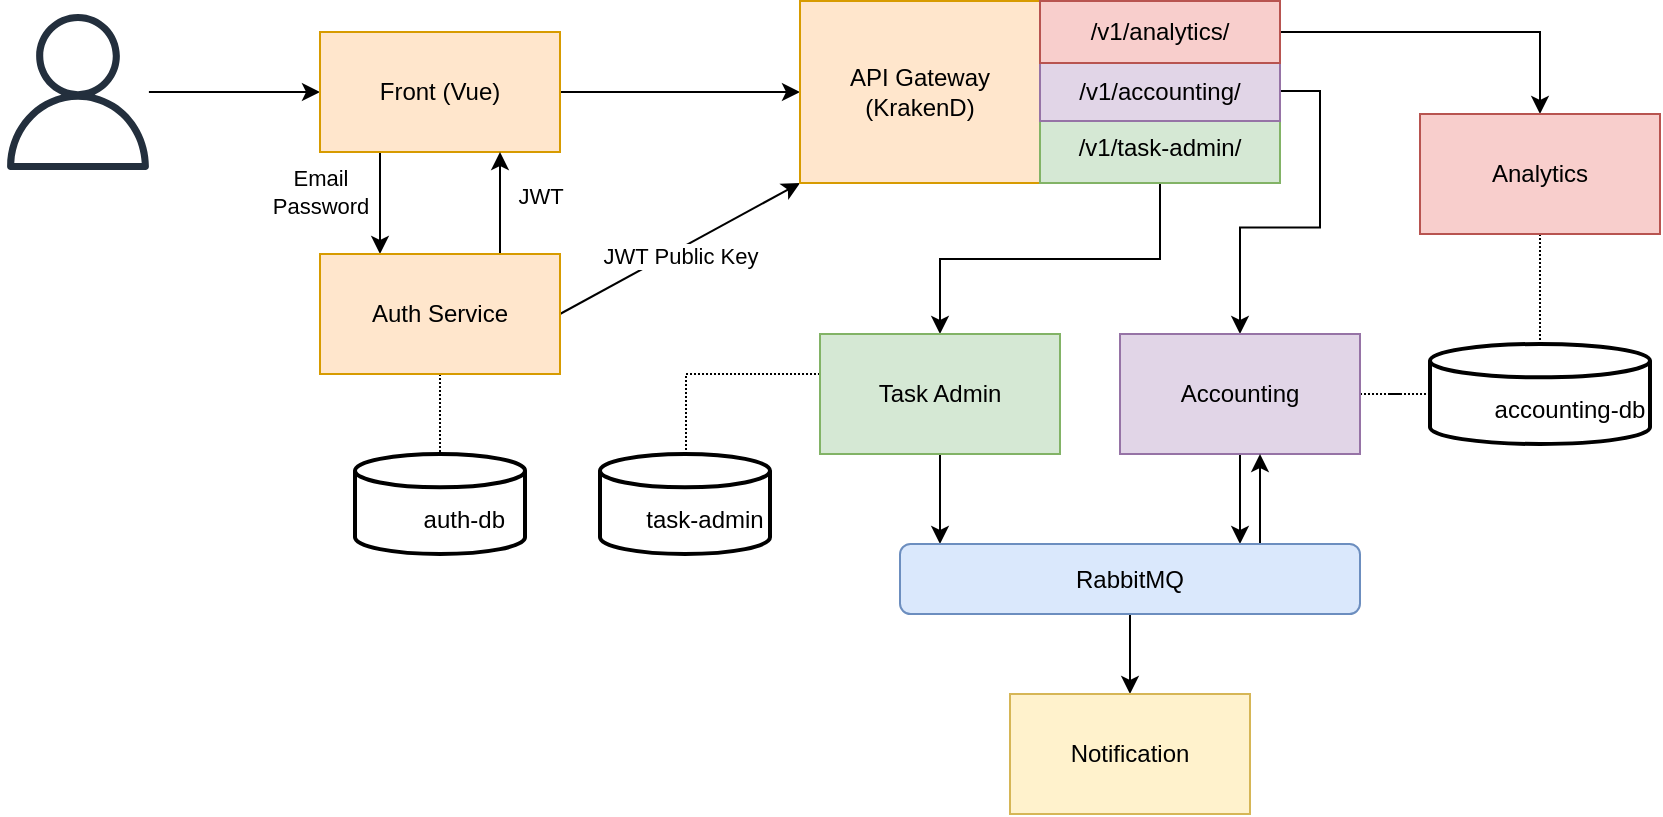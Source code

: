 <mxfile version="20.7.4" type="github">
  <diagram id="fQSt_fOK0Xsc4ARmpKlO" name="Page-1">
    <mxGraphModel dx="1026" dy="692" grid="1" gridSize="10" guides="1" tooltips="1" connect="1" arrows="1" fold="1" page="1" pageScale="1" pageWidth="827" pageHeight="1169" math="0" shadow="0">
      <root>
        <mxCell id="0" />
        <mxCell id="1" parent="0" />
        <mxCell id="g4wnJ7qk00Yk6ikP5ePi-3" style="edgeStyle=orthogonalEdgeStyle;rounded=0;orthogonalLoop=1;jettySize=auto;html=1;" edge="1" parent="1" source="g4wnJ7qk00Yk6ikP5ePi-1" target="g4wnJ7qk00Yk6ikP5ePi-2">
          <mxGeometry relative="1" as="geometry" />
        </mxCell>
        <mxCell id="g4wnJ7qk00Yk6ikP5ePi-1" value="" style="sketch=0;outlineConnect=0;fontColor=#232F3E;gradientColor=none;fillColor=#232F3D;strokeColor=none;dashed=0;verticalLabelPosition=bottom;verticalAlign=top;align=center;html=1;fontSize=12;fontStyle=0;aspect=fixed;pointerEvents=1;shape=mxgraph.aws4.user;" vertex="1" parent="1">
          <mxGeometry x="40" y="80" width="78" height="78" as="geometry" />
        </mxCell>
        <mxCell id="g4wnJ7qk00Yk6ikP5ePi-5" style="edgeStyle=orthogonalEdgeStyle;rounded=0;orthogonalLoop=1;jettySize=auto;html=1;exitX=0.25;exitY=1;exitDx=0;exitDy=0;entryX=0.25;entryY=0;entryDx=0;entryDy=0;" edge="1" parent="1" source="g4wnJ7qk00Yk6ikP5ePi-2" target="g4wnJ7qk00Yk6ikP5ePi-4">
          <mxGeometry relative="1" as="geometry" />
        </mxCell>
        <mxCell id="g4wnJ7qk00Yk6ikP5ePi-7" value="Email&lt;br&gt;Password" style="edgeLabel;html=1;align=center;verticalAlign=middle;resizable=0;points=[];" vertex="1" connectable="0" parent="g4wnJ7qk00Yk6ikP5ePi-5">
          <mxGeometry x="-0.216" y="2" relative="1" as="geometry">
            <mxPoint x="-32" as="offset" />
          </mxGeometry>
        </mxCell>
        <mxCell id="g4wnJ7qk00Yk6ikP5ePi-11" style="edgeStyle=none;rounded=0;orthogonalLoop=1;jettySize=auto;html=1;" edge="1" parent="1" source="g4wnJ7qk00Yk6ikP5ePi-2" target="g4wnJ7qk00Yk6ikP5ePi-9">
          <mxGeometry relative="1" as="geometry" />
        </mxCell>
        <mxCell id="g4wnJ7qk00Yk6ikP5ePi-2" value="Front (Vue)" style="rounded=0;whiteSpace=wrap;html=1;fillColor=#ffe6cc;strokeColor=#d79b00;" vertex="1" parent="1">
          <mxGeometry x="200" y="89" width="120" height="60" as="geometry" />
        </mxCell>
        <mxCell id="g4wnJ7qk00Yk6ikP5ePi-6" style="edgeStyle=orthogonalEdgeStyle;rounded=0;orthogonalLoop=1;jettySize=auto;html=1;exitX=0.75;exitY=0;exitDx=0;exitDy=0;entryX=0.75;entryY=1;entryDx=0;entryDy=0;" edge="1" parent="1" source="g4wnJ7qk00Yk6ikP5ePi-4" target="g4wnJ7qk00Yk6ikP5ePi-2">
          <mxGeometry relative="1" as="geometry" />
        </mxCell>
        <mxCell id="g4wnJ7qk00Yk6ikP5ePi-8" value="JWT" style="edgeLabel;html=1;align=center;verticalAlign=middle;resizable=0;points=[];" vertex="1" connectable="0" parent="g4wnJ7qk00Yk6ikP5ePi-6">
          <mxGeometry x="0.137" y="2" relative="1" as="geometry">
            <mxPoint x="22" as="offset" />
          </mxGeometry>
        </mxCell>
        <mxCell id="g4wnJ7qk00Yk6ikP5ePi-10" style="rounded=0;orthogonalLoop=1;jettySize=auto;html=1;entryX=0;entryY=1;entryDx=0;entryDy=0;exitX=1;exitY=0.5;exitDx=0;exitDy=0;" edge="1" parent="1" source="g4wnJ7qk00Yk6ikP5ePi-4" target="g4wnJ7qk00Yk6ikP5ePi-9">
          <mxGeometry relative="1" as="geometry" />
        </mxCell>
        <mxCell id="g4wnJ7qk00Yk6ikP5ePi-18" value="JWT Public Key" style="edgeLabel;html=1;align=center;verticalAlign=middle;resizable=0;points=[];" vertex="1" connectable="0" parent="g4wnJ7qk00Yk6ikP5ePi-10">
          <mxGeometry x="-0.221" y="-1" relative="1" as="geometry">
            <mxPoint x="13" y="-5" as="offset" />
          </mxGeometry>
        </mxCell>
        <mxCell id="g4wnJ7qk00Yk6ikP5ePi-81" style="edgeStyle=orthogonalEdgeStyle;rounded=0;orthogonalLoop=1;jettySize=auto;html=1;entryX=0.5;entryY=0;entryDx=0;entryDy=0;entryPerimeter=0;strokeColor=default;endArrow=none;endFill=0;dashed=1;dashPattern=1 1;" edge="1" parent="1" source="g4wnJ7qk00Yk6ikP5ePi-4" target="g4wnJ7qk00Yk6ikP5ePi-25">
          <mxGeometry relative="1" as="geometry" />
        </mxCell>
        <mxCell id="g4wnJ7qk00Yk6ikP5ePi-4" value="Auth Service" style="rounded=0;whiteSpace=wrap;html=1;fillColor=#ffe6cc;strokeColor=#d79b00;" vertex="1" parent="1">
          <mxGeometry x="200" y="200" width="120" height="60" as="geometry" />
        </mxCell>
        <mxCell id="g4wnJ7qk00Yk6ikP5ePi-9" value="API Gateway&lt;br&gt;(KrakenD)" style="rounded=0;whiteSpace=wrap;html=1;fillColor=#ffe6cc;strokeColor=#d79b00;" vertex="1" parent="1">
          <mxGeometry x="440" y="73.5" width="120" height="91" as="geometry" />
        </mxCell>
        <mxCell id="g4wnJ7qk00Yk6ikP5ePi-59" style="edgeStyle=elbowEdgeStyle;rounded=0;orthogonalLoop=1;jettySize=auto;html=1;entryX=0.5;entryY=0;entryDx=0;entryDy=0;strokeColor=default;endArrow=classic;endFill=1;elbow=vertical;" edge="1" parent="1" source="g4wnJ7qk00Yk6ikP5ePi-13" target="g4wnJ7qk00Yk6ikP5ePi-19">
          <mxGeometry relative="1" as="geometry" />
        </mxCell>
        <mxCell id="g4wnJ7qk00Yk6ikP5ePi-13" value="/v1/task-admin/" style="rounded=0;whiteSpace=wrap;html=1;fillColor=#d5e8d4;strokeColor=#82b366;" vertex="1" parent="1">
          <mxGeometry x="560" y="130" width="120" height="34.5" as="geometry" />
        </mxCell>
        <mxCell id="g4wnJ7qk00Yk6ikP5ePi-60" style="edgeStyle=orthogonalEdgeStyle;rounded=0;orthogonalLoop=1;jettySize=auto;html=1;entryX=0.5;entryY=0;entryDx=0;entryDy=0;strokeColor=default;endArrow=classic;endFill=1;exitX=1;exitY=0.5;exitDx=0;exitDy=0;" edge="1" parent="1" source="g4wnJ7qk00Yk6ikP5ePi-14" target="g4wnJ7qk00Yk6ikP5ePi-29">
          <mxGeometry x="-0.131" y="30" relative="1" as="geometry">
            <mxPoint as="offset" />
          </mxGeometry>
        </mxCell>
        <mxCell id="g4wnJ7qk00Yk6ikP5ePi-14" value="/v1/accounting/" style="rounded=0;whiteSpace=wrap;html=1;fillColor=#e1d5e7;strokeColor=#9673a6;" vertex="1" parent="1">
          <mxGeometry x="560" y="103.5" width="120" height="30" as="geometry" />
        </mxCell>
        <mxCell id="g4wnJ7qk00Yk6ikP5ePi-61" style="edgeStyle=orthogonalEdgeStyle;rounded=0;orthogonalLoop=1;jettySize=auto;html=1;strokeColor=default;endArrow=classic;endFill=1;" edge="1" parent="1" source="g4wnJ7qk00Yk6ikP5ePi-16" target="g4wnJ7qk00Yk6ikP5ePi-31">
          <mxGeometry relative="1" as="geometry" />
        </mxCell>
        <mxCell id="g4wnJ7qk00Yk6ikP5ePi-16" value="/v1/analytics/" style="rounded=0;whiteSpace=wrap;html=1;fillColor=#f8cecc;strokeColor=#b85450;" vertex="1" parent="1">
          <mxGeometry x="560" y="73.5" width="120" height="31" as="geometry" />
        </mxCell>
        <mxCell id="g4wnJ7qk00Yk6ikP5ePi-75" style="edgeStyle=orthogonalEdgeStyle;rounded=0;orthogonalLoop=1;jettySize=auto;html=1;exitX=0.5;exitY=1;exitDx=0;exitDy=0;strokeColor=default;endArrow=classic;endFill=1;" edge="1" parent="1" source="g4wnJ7qk00Yk6ikP5ePi-19" target="g4wnJ7qk00Yk6ikP5ePi-34">
          <mxGeometry relative="1" as="geometry">
            <Array as="points">
              <mxPoint x="510" y="330" />
              <mxPoint x="510" y="330" />
            </Array>
          </mxGeometry>
        </mxCell>
        <mxCell id="g4wnJ7qk00Yk6ikP5ePi-80" style="edgeStyle=orthogonalEdgeStyle;rounded=0;orthogonalLoop=1;jettySize=auto;html=1;strokeColor=default;endArrow=none;endFill=0;dashed=1;dashPattern=1 1;" edge="1" parent="1" source="g4wnJ7qk00Yk6ikP5ePi-19" target="g4wnJ7qk00Yk6ikP5ePi-20">
          <mxGeometry relative="1" as="geometry">
            <Array as="points">
              <mxPoint x="383" y="260" />
            </Array>
          </mxGeometry>
        </mxCell>
        <mxCell id="g4wnJ7qk00Yk6ikP5ePi-19" value="Task Admin" style="rounded=0;whiteSpace=wrap;html=1;fillColor=#d5e8d4;strokeColor=#82b366;" vertex="1" parent="1">
          <mxGeometry x="450" y="240" width="120" height="60" as="geometry" />
        </mxCell>
        <mxCell id="g4wnJ7qk00Yk6ikP5ePi-20" value="&lt;br&gt;&amp;nbsp; &amp;nbsp; &amp;nbsp; task-admin" style="strokeWidth=2;html=1;shape=mxgraph.flowchart.database;whiteSpace=wrap;" vertex="1" parent="1">
          <mxGeometry x="340" y="300" width="85" height="50" as="geometry" />
        </mxCell>
        <mxCell id="g4wnJ7qk00Yk6ikP5ePi-25" value="&amp;nbsp; &amp;nbsp; &amp;nbsp; &amp;nbsp;&lt;br&gt;&amp;nbsp; &amp;nbsp; &amp;nbsp; &amp;nbsp;auth-db" style="strokeWidth=2;html=1;shape=mxgraph.flowchart.database;whiteSpace=wrap;" vertex="1" parent="1">
          <mxGeometry x="217.5" y="300" width="85" height="50" as="geometry" />
        </mxCell>
        <mxCell id="g4wnJ7qk00Yk6ikP5ePi-26" value="&amp;nbsp; &amp;nbsp; &amp;nbsp; &lt;br&gt;&amp;nbsp; &amp;nbsp; &amp;nbsp; &amp;nbsp; &amp;nbsp;accounting-db" style="strokeWidth=2;html=1;shape=mxgraph.flowchart.database;whiteSpace=wrap;" vertex="1" parent="1">
          <mxGeometry x="755" y="245" width="110" height="50" as="geometry" />
        </mxCell>
        <mxCell id="g4wnJ7qk00Yk6ikP5ePi-74" style="edgeStyle=orthogonalEdgeStyle;rounded=0;orthogonalLoop=1;jettySize=auto;html=1;strokeColor=default;endArrow=classic;endFill=1;elbow=vertical;" edge="1" parent="1" source="g4wnJ7qk00Yk6ikP5ePi-29" target="g4wnJ7qk00Yk6ikP5ePi-34">
          <mxGeometry relative="1" as="geometry">
            <Array as="points">
              <mxPoint x="660" y="330" />
              <mxPoint x="660" y="330" />
            </Array>
          </mxGeometry>
        </mxCell>
        <mxCell id="g4wnJ7qk00Yk6ikP5ePi-87" style="edgeStyle=orthogonalEdgeStyle;rounded=0;orthogonalLoop=1;jettySize=auto;html=1;entryX=0;entryY=0.5;entryDx=0;entryDy=0;entryPerimeter=0;dashed=1;dashPattern=1 1;strokeColor=default;endArrow=none;endFill=0;" edge="1" parent="1" source="g4wnJ7qk00Yk6ikP5ePi-29" target="g4wnJ7qk00Yk6ikP5ePi-26">
          <mxGeometry relative="1" as="geometry" />
        </mxCell>
        <mxCell id="g4wnJ7qk00Yk6ikP5ePi-29" value="Accounting" style="rounded=0;whiteSpace=wrap;html=1;fillColor=#e1d5e7;strokeColor=#9673a6;" vertex="1" parent="1">
          <mxGeometry x="600" y="240" width="120" height="60" as="geometry" />
        </mxCell>
        <mxCell id="g4wnJ7qk00Yk6ikP5ePi-73" style="edgeStyle=elbowEdgeStyle;rounded=0;orthogonalLoop=1;jettySize=auto;html=1;strokeColor=default;endArrow=classic;endFill=1;elbow=vertical;" edge="1" parent="1" source="g4wnJ7qk00Yk6ikP5ePi-34" target="g4wnJ7qk00Yk6ikP5ePi-29">
          <mxGeometry x="0.111" y="20" relative="1" as="geometry">
            <Array as="points">
              <mxPoint x="670" y="320" />
              <mxPoint x="690" y="330" />
            </Array>
            <mxPoint as="offset" />
          </mxGeometry>
        </mxCell>
        <mxCell id="g4wnJ7qk00Yk6ikP5ePi-77" style="edgeStyle=orthogonalEdgeStyle;rounded=0;orthogonalLoop=1;jettySize=auto;html=1;exitX=0.5;exitY=1;exitDx=0;exitDy=0;strokeColor=default;endArrow=classic;endFill=1;" edge="1" parent="1" source="g4wnJ7qk00Yk6ikP5ePi-34" target="g4wnJ7qk00Yk6ikP5ePi-45">
          <mxGeometry relative="1" as="geometry" />
        </mxCell>
        <mxCell id="g4wnJ7qk00Yk6ikP5ePi-34" value="RabbitMQ" style="rounded=1;whiteSpace=wrap;html=1;fillColor=#dae8fc;strokeColor=#6c8ebf;" vertex="1" parent="1">
          <mxGeometry x="490" y="345" width="230" height="35" as="geometry" />
        </mxCell>
        <mxCell id="g4wnJ7qk00Yk6ikP5ePi-45" value="Notification" style="rounded=0;whiteSpace=wrap;html=1;fillColor=#fff2cc;strokeColor=#d6b656;" vertex="1" parent="1">
          <mxGeometry x="545" y="420" width="120" height="60" as="geometry" />
        </mxCell>
        <mxCell id="g4wnJ7qk00Yk6ikP5ePi-88" style="edgeStyle=orthogonalEdgeStyle;rounded=0;orthogonalLoop=1;jettySize=auto;html=1;entryX=0.5;entryY=0;entryDx=0;entryDy=0;entryPerimeter=0;dashed=1;dashPattern=1 1;strokeColor=default;endArrow=none;endFill=0;" edge="1" parent="1" source="g4wnJ7qk00Yk6ikP5ePi-31" target="g4wnJ7qk00Yk6ikP5ePi-26">
          <mxGeometry relative="1" as="geometry" />
        </mxCell>
        <mxCell id="g4wnJ7qk00Yk6ikP5ePi-31" value="Analytics" style="rounded=0;whiteSpace=wrap;html=1;fillColor=#f8cecc;strokeColor=#b85450;" vertex="1" parent="1">
          <mxGeometry x="750" y="130" width="120" height="60" as="geometry" />
        </mxCell>
        <mxCell id="g4wnJ7qk00Yk6ikP5ePi-22" value="" style="shape=image;verticalLabelPosition=bottom;labelBackgroundColor=default;verticalAlign=top;aspect=fixed;imageAspect=0;image=https://upload.wikimedia.org/wikipedia/commons/thumb/2/29/Postgresql_elephant.svg/993px-Postgresql_elephant.svg.png;" vertex="1" parent="1">
          <mxGeometry x="224" y="321" width="19.39" height="20" as="geometry" />
        </mxCell>
        <mxCell id="g4wnJ7qk00Yk6ikP5ePi-83" value="" style="shape=image;verticalLabelPosition=bottom;labelBackgroundColor=default;verticalAlign=top;aspect=fixed;imageAspect=0;image=https://upload.wikimedia.org/wikipedia/commons/thumb/2/29/Postgresql_elephant.svg/993px-Postgresql_elephant.svg.png;" vertex="1" parent="1">
          <mxGeometry x="342" y="320" width="19.39" height="20" as="geometry" />
        </mxCell>
        <mxCell id="g4wnJ7qk00Yk6ikP5ePi-84" value="" style="shape=image;verticalLabelPosition=bottom;labelBackgroundColor=default;verticalAlign=top;aspect=fixed;imageAspect=0;image=https://upload.wikimedia.org/wikipedia/commons/thumb/2/29/Postgresql_elephant.svg/993px-Postgresql_elephant.svg.png;" vertex="1" parent="1">
          <mxGeometry x="758" y="270" width="19.39" height="20" as="geometry" />
        </mxCell>
      </root>
    </mxGraphModel>
  </diagram>
</mxfile>

